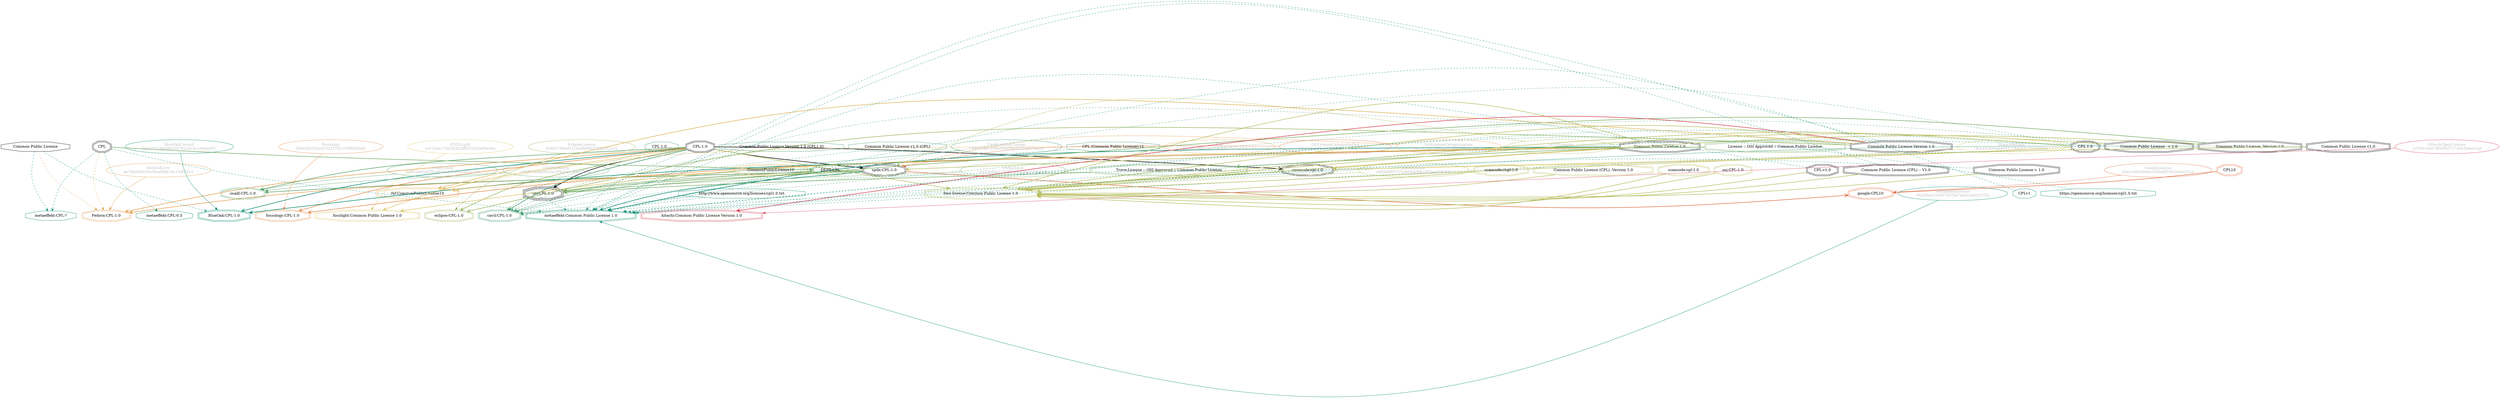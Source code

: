 strict digraph {
    node [shape=box];
    graph [splines=curved];
    1330 [label="SPDXLicense\n425c2990c63a7bbc43c514e832029f38"
         ,fontcolor=gray
         ,color="#b8bf62"
         ,fillcolor="beige;1"
         ,shape=ellipse];
    1331 [label="spdx:CPL-1.0"
         ,shape=doubleoctagon];
    1332 [label="CPL-1.0"
         ,shape=doubleoctagon];
    1333 [label="Common Public License 1.0"
         ,shape=doubleoctagon];
    4970 [label="OSILicense\n1b25360ae22b0ff7f493f946740b479c"
         ,fontcolor=gray
         ,color="#78ab63"
         ,fillcolor="beige;1"
         ,shape=ellipse];
    4971 [label="osi:CPL-1.0"
         ,shape=tripleoctagon];
    4972 [label="Common Public License, Version 1.0"
         ,shape=doubleoctagon];
    4973 [label="DEP5:CPL"
         ,color="#78ab63"
         ,shape=doubleoctagon];
    4974 [label=CPL
         ,shape=doubleoctagon];
    4975 [label="Trove:License :: OSI Approved :: Common Public License"
         ,color="#78ab63"
         ,shape=doubleoctagon];
    4976 [label="License :: OSI Approved :: Common Public License"
         ,color="#78ab63"
         ,shape=doubleoctagon];
    5647 [label="GoogleLicense\nd0e1cd6d4b6bbcf26af85003dda257a4"
         ,fontcolor=gray
         ,color="#e06f45"
         ,fillcolor="beige;1"
         ,shape=ellipse];
    5648 [label="google:CPL10"
         ,color="#e06f45"
         ,shape=doubleoctagon];
    5649 [label=CPL10
         ,color="#e06f45"
         ,shape=doubleoctagon];
    6251 [label="FedoraEntry\nae74b9eb01fe1f9cafb8419c13f87823"
         ,fontcolor=gray
         ,color="#e09d4b"
         ,fillcolor="beige;1"
         ,shape=ellipse];
    6252 [label="Fedora:CPL-1.0"
         ,color="#e09d4b"
         ,shape=doubleoctagon];
    6253 [label="Common Public License"
         ,shape=octagon];
    9385 [label="BlueOakCouncil\nbdc103289ef65c08782cbb4c1e9ebd50"
         ,fontcolor=gray
         ,color="#00876c"
         ,fillcolor="beige;1"
         ,shape=ellipse];
    9386 [label="BlueOak:CPL-1.0"
         ,color="#00876c"
         ,shape=doubleoctagon];
    9525 [label="OSADLRule\n345e44d34838188b91b5b6f46d41235e"
         ,fontcolor=gray
         ,color="#58a066"
         ,fillcolor="beige;1"
         ,shape=ellipse];
    9526 [label="osadl:CPL-1.0"
         ,color="#58a066"
         ,shape=doubleoctagon];
    9838 [label="OSADLMatrix\nc52f873d4ad6c9a2cf4cba1c5d1732ab"
         ,fontcolor=gray
         ,color="#58a066"
         ,fillcolor="beige;1"
         ,shape=ellipse];
    10125 [label="FSF\nbb4a8776b4bfd758d00aabd5eb581315"
          ,fontcolor=gray
          ,color="#deb256"
          ,fillcolor="beige;1"
          ,shape=ellipse];
    10126 [label="fsf:CommonPublicLicense10"
          ,color="#deb256"
          ,shape=doubleoctagon];
    10127 [label=CommonPublicLicense10
          ,color="#deb256"
          ,shape=doubleoctagon];
    10128 [label="Common Public License Version 1.0"
          ,shape=doubleoctagon];
    14246 [label="ScancodeData\n5e1431be5eb69327c8452637e0cf4843"
          ,fontcolor=gray
          ,color="#dac767"
          ,fillcolor="beige;1"
          ,shape=ellipse];
    14247 [label="scancode:cpl-1.0"
          ,shape=doubleoctagon];
    14248 [label="CPL 1.0"
          ,shape=doubleoctagon];
    26113 [label="Fossology\n6fb93b035e2d2521f75f1200ffbf30d8"
          ,fontcolor=gray
          ,color="#e18745"
          ,fillcolor="beige;1"
          ,shape=ellipse];
    26114 [label="fossology:CPL-1.0"
          ,color="#e18745"
          ,shape=doubleoctagon];
    28639 [label="OrtLicenseCategorization\ndd15d81887c458207d241de241757795"
          ,fontcolor=gray
          ,color="#e06f45"
          ,fillcolor="beige;1"
          ,shape=ellipse];
    35437 [label="OrtLicenseCategorization\nf5dc5c5d04659afb216fd0ee0a27ca2b"
          ,fontcolor=gray
          ,color="#e09d4b"
          ,fillcolor="beige;1"
          ,shape=ellipse];
    36706 [label="CavilLicenseChange\n72ee019d1028e3db889e8a553917ad1b"
          ,fontcolor=gray
          ,color="#379469"
          ,fillcolor="beige;1"
          ,shape=ellipse];
    36707 [label="cavil:CPL-1.0"
          ,color="#379469"
          ,shape=doubleoctagon];
    36708 [label="CPL (Common Public License) v1"
          ,color="#379469"
          ,shape=octagon];
    36709 [label="CPL 1.0 ..."
          ,color="#379469"
          ,shape=octagon];
    36710 [label="Common Public License - v 1.0"
          ,shape=doubleoctagon];
    36711 [label="Common Public License Version 1.0 (CPL1.0)"
          ,color="#379469"
          ,shape=octagon];
    36712 [label="Common Public License v1.0"
          ,shape=doubleoctagon];
    36713 [label="Common Public License v1.0 (CPL)"
          ,color="#379469"
          ,shape=octagon];
    40550 [label="MetaeffektLicense\n66d48e418d507fb76e70a6cc4bd32792"
          ,fontcolor=gray
          ,color="#00876c"
          ,fillcolor="beige;1"
          ,shape=ellipse];
    40551 [label="metaeffekt:Common Public License 1.0"
          ,color="#00876c"
          ,shape=doubleoctagon];
    40552 [label="CPL-v1.0"
          ,shape=doubleoctagon];
    40553 [label="Common Public License (CPL) -- V1.0"
          ,shape=doubleoctagon];
    40554 [label="Common Public License v. 1.0"
          ,shape=doubleoctagon];
    40555 [label=CPLv1
          ,color="#00876c"
          ,shape=octagon];
    40556 [label="https://opensource.org/licenses/cpl1.0.txt"
          ,color="#00876c"
          ,shape=octagon];
    40558 [label="http://www.opensource.org/licenses/cpl1.0.txt"
          ,color="#00876c"
          ,shape=octagon];
    40561 [label="metaeffekt:CPL-0.5"
          ,color="#00876c"
          ,shape=octagon];
    40565 [label="metaeffekt:CPL-?"
          ,color="#00876c"
          ,shape=octagon];
    50455 [label="FossLicense\nab0dd849707a9d0bb506197aae2b63bb"
          ,fontcolor=gray
          ,color="#b8bf62"
          ,fillcolor="beige;1"
          ,shape=ellipse];
    50456 [label="foss-license:Common Public License 1.0"
          ,color="#b8bf62"
          ,shape=doubleoctagon];
    50457 [label="scancode://cpl-1.0"
          ,color="#b8bf62"
          ,shape=doubleoctagon];
    50458 [label="Common Public License (CPL), Version 1.0"
          ,color="#b8bf62"
          ,shape=doubleoctagon];
    50459 [label="scancode:cpl-1.0"
          ,color="#b8bf62"
          ,shape=doubleoctagon];
    50460 [label="osi:CPL-1.0"
          ,color="#b8bf62"
          ,shape=doubleoctagon];
    50958 [label="FOSSLight\nec01d4e1763283b2fff653c50e09a6ee"
          ,fontcolor=gray
          ,color="#dac767"
          ,fillcolor="beige;1"
          ,shape=ellipse];
    50959 [label="fosslight:Common Public License 1.0"
          ,color="#dac767"
          ,shape=doubleoctagon];
    51278 [label="HitachiOpenLicense\n1d76919e87f809f4f7173645f4ece1af"
          ,fontcolor=gray
          ,color="#d43d51"
          ,fillcolor="beige;1"
          ,shape=ellipse];
    51279 [label="hitachi:Common Public License Version 1.0"
          ,color="#d43d51"
          ,shape=doubleoctagon];
    54268 [label="EclipseLicense\n50f06736bef1f14eb89693768bc02e34"
          ,fontcolor=gray
          ,color="#98b561"
          ,fillcolor="beige;1"
          ,shape=ellipse];
    54269 [label="eclipse:CPL-1.0"
          ,color="#98b561"
          ,shape=doubleoctagon];
    1330 -> 1331 [weight=0.5
                 ,color="#b8bf62"];
    1331 -> 4971 [style=bold
                 ,arrowhead=vee
                 ,weight=0.7
                 ,color="#78ab63"];
    1331 -> 5648 [style=bold
                 ,arrowhead=vee
                 ,weight=0.7
                 ,color="#e06f45"];
    1331 -> 6252 [style=bold
                 ,arrowhead=vee
                 ,weight=0.7
                 ,color="#e09d4b"];
    1331 -> 9526 [style=bold
                 ,arrowhead=vee
                 ,weight=0.7
                 ,color="#58a066"];
    1331 -> 10126 [style=dashed
                  ,arrowhead=vee
                  ,weight=0.5
                  ,color="#deb256"];
    1331 -> 40551 [style=bold
                  ,arrowhead=vee
                  ,weight=0.7
                  ,color="#00876c"];
    1332 -> 1331 [style=bold
                 ,arrowhead=vee
                 ,weight=0.7];
    1332 -> 4971 [style=bold
                 ,arrowhead=vee
                 ,weight=0.7];
    1332 -> 6252 [style=bold
                 ,arrowhead=vee
                 ,weight=0.7
                 ,color="#e09d4b"];
    1332 -> 9386 [style=bold
                 ,arrowhead=vee
                 ,weight=0.7
                 ,color="#00876c"];
    1332 -> 9526 [style=bold
                 ,arrowhead=vee
                 ,weight=0.7
                 ,color="#58a066"];
    1332 -> 14247 [style=bold
                  ,arrowhead=vee
                  ,weight=0.7];
    1332 -> 26114 [style=bold
                  ,arrowhead=vee
                  ,weight=0.7
                  ,color="#e18745"];
    1332 -> 36707 [style=bold
                  ,arrowhead=vee
                  ,weight=0.7
                  ,color="#379469"];
    1332 -> 36707 [style=bold
                  ,arrowhead=vee
                  ,weight=0.7
                  ,color="#379469"];
    1332 -> 40551 [style=dashed
                  ,arrowhead=vee
                  ,weight=0.5
                  ,color="#00876c"];
    1332 -> 50456 [style=bold
                  ,arrowhead=vee
                  ,weight=0.7
                  ,color="#b8bf62"];
    1332 -> 50959 [style=bold
                  ,arrowhead=vee
                  ,weight=0.7
                  ,color="#dac767"];
    1332 -> 54269 [style=bold
                  ,arrowhead=vee
                  ,weight=0.7
                  ,color="#98b561"];
    1333 -> 1331 [style=bold
                 ,arrowhead=vee
                 ,weight=0.7
                 ,color="#b8bf62"];
    1333 -> 9386 [style=bold
                 ,arrowhead=vee
                 ,weight=0.7
                 ,color="#00876c"];
    1333 -> 14247 [style=bold
                  ,arrowhead=vee
                  ,weight=0.7
                  ,color="#dac767"];
    1333 -> 26114 [style=bold
                  ,arrowhead=vee
                  ,weight=0.7
                  ,color="#e18745"];
    1333 -> 40551 [style=bold
                  ,arrowhead=vee
                  ,weight=0.7
                  ,color="#00876c"];
    1333 -> 40551 [style=bold
                  ,arrowhead=vee
                  ,weight=0.7
                  ,color="#00876c"];
    1333 -> 50456 [style=bold
                  ,arrowhead=vee
                  ,weight=0.7
                  ,color="#b8bf62"];
    1333 -> 50959 [style=bold
                  ,arrowhead=vee
                  ,weight=0.7
                  ,color="#dac767"];
    4970 -> 4971 [weight=0.5
                 ,color="#78ab63"];
    4971 -> 40551 [style=dashed
                  ,arrowhead=vee
                  ,weight=0.5
                  ,color="#00876c"];
    4972 -> 4971 [style=bold
                 ,arrowhead=vee
                 ,weight=0.7
                 ,color="#78ab63"];
    4972 -> 40551 [style=dashed
                  ,arrowhead=vee
                  ,weight=0.5
                  ,color="#00876c"];
    4972 -> 50456 [style=bold
                  ,arrowhead=vee
                  ,weight=0.7
                  ,color="#b8bf62"];
    4973 -> 4971 [style=bold
                 ,arrowhead=vee
                 ,weight=0.7
                 ,color="#78ab63"];
    4974 -> 4973 [style=bold
                 ,arrowhead=vee
                 ,weight=0.7
                 ,color="#78ab63"];
    4974 -> 6252 [style=dashed
                 ,arrowhead=vee
                 ,weight=0.5
                 ,color="#e09d4b"];
    4974 -> 40551 [style=dashed
                  ,arrowhead=vee
                  ,weight=0.5
                  ,color="#00876c"];
    4974 -> 40561 [style=dashed
                  ,arrowhead=vee
                  ,weight=0.5
                  ,color="#00876c"];
    4974 -> 40565 [style=dashed
                  ,arrowhead=vee
                  ,weight=0.5
                  ,color="#00876c"];
    4975 -> 4971 [style=bold
                 ,arrowhead=vee
                 ,weight=0.7
                 ,color="#78ab63"];
    4976 -> 4975 [style=bold
                 ,arrowhead=vee
                 ,weight=0.7
                 ,color="#78ab63"];
    5647 -> 5648 [weight=0.5
                 ,color="#e06f45"];
    5649 -> 5648 [style=bold
                 ,arrowhead=vee
                 ,weight=0.7
                 ,color="#e06f45"];
    6251 -> 6252 [weight=0.5
                 ,color="#e09d4b"];
    6253 -> 6252 [style=dashed
                 ,arrowhead=vee
                 ,weight=0.5
                 ,color="#e09d4b"];
    6253 -> 9386 [style=dashed
                 ,arrowhead=vee
                 ,weight=0.5
                 ,color="#00876c"];
    6253 -> 40565 [style=dashed
                  ,arrowhead=vee
                  ,weight=0.5
                  ,color="#00876c"];
    9385 -> 9386 [weight=0.5
                 ,color="#00876c"];
    9525 -> 9526 [weight=0.5
                 ,color="#58a066"];
    9838 -> 9526 [weight=0.5
                 ,color="#58a066"];
    10125 -> 10126 [weight=0.5
                   ,color="#deb256"];
    10127 -> 10126 [style=bold
                   ,arrowhead=vee
                   ,weight=0.7
                   ,color="#deb256"];
    10128 -> 10126 [style=bold
                   ,arrowhead=vee
                   ,weight=0.7
                   ,color="#deb256"];
    10128 -> 36707 [style=dashed
                   ,arrowhead=vee
                   ,weight=0.5
                   ,color="#379469"];
    10128 -> 40551 [style=dashed
                   ,arrowhead=vee
                   ,weight=0.5
                   ,color="#00876c"];
    10128 -> 50456 [style=bold
                   ,arrowhead=vee
                   ,weight=0.7
                   ,color="#b8bf62"];
    10128 -> 51279 [style=bold
                   ,arrowhead=vee
                   ,weight=0.7
                   ,color="#d43d51"];
    10128 -> 54269 [style=bold
                   ,arrowhead=vee
                   ,weight=0.7
                   ,color="#98b561"];
    14246 -> 14247 [weight=0.5
                   ,color="#dac767"];
    14247 -> 40551 [style=dashed
                   ,arrowhead=vee
                   ,weight=0.5
                   ,color="#00876c"];
    14247 -> 50456 [style=bold
                   ,arrowhead=vee
                   ,weight=0.7
                   ,color="#b8bf62"];
    14248 -> 14247 [style=bold
                   ,arrowhead=vee
                   ,weight=0.7
                   ,color="#dac767"];
    14248 -> 36707 [style=dashed
                   ,arrowhead=vee
                   ,weight=0.5
                   ,color="#379469"];
    14248 -> 40551 [style=dashed
                   ,arrowhead=vee
                   ,weight=0.5
                   ,color="#00876c"];
    14248 -> 50456 [style=bold
                   ,arrowhead=vee
                   ,weight=0.7
                   ,color="#b8bf62"];
    26113 -> 26114 [weight=0.5
                   ,color="#e18745"];
    28639 -> 1331 [weight=0.5
                  ,color="#e06f45"];
    35437 -> 1331 [weight=0.5
                  ,color="#e09d4b"];
    36706 -> 36707 [weight=0.5
                   ,color="#379469"];
    36708 -> 36707 [style=dashed
                   ,arrowhead=vee
                   ,weight=0.5
                   ,color="#379469"];
    36709 -> 36707 [style=dashed
                   ,arrowhead=vee
                   ,weight=0.5
                   ,color="#379469"];
    36710 -> 36707 [style=dashed
                   ,arrowhead=vee
                   ,weight=0.5
                   ,color="#379469"];
    36710 -> 40551 [style=dashed
                   ,arrowhead=vee
                   ,weight=0.5
                   ,color="#00876c"];
    36710 -> 50456 [style=bold
                   ,arrowhead=vee
                   ,weight=0.7
                   ,color="#b8bf62"];
    36711 -> 36707 [style=dashed
                   ,arrowhead=vee
                   ,weight=0.5
                   ,color="#379469"];
    36712 -> 36707 [style=dashed
                   ,arrowhead=vee
                   ,weight=0.5
                   ,color="#379469"];
    36712 -> 40551 [style=dashed
                   ,arrowhead=vee
                   ,weight=0.5
                   ,color="#00876c"];
    36712 -> 50456 [style=bold
                   ,arrowhead=vee
                   ,weight=0.7
                   ,color="#b8bf62"];
    36713 -> 36707 [style=dashed
                   ,arrowhead=vee
                   ,weight=0.5
                   ,color="#379469"];
    40550 -> 40551 [weight=0.5
                   ,color="#00876c"];
    40552 -> 40551 [style=dashed
                   ,arrowhead=vee
                   ,weight=0.5
                   ,color="#00876c"];
    40552 -> 50456 [style=bold
                   ,arrowhead=vee
                   ,weight=0.7
                   ,color="#b8bf62"];
    40553 -> 40551 [style=dashed
                   ,arrowhead=vee
                   ,weight=0.5
                   ,color="#00876c"];
    40553 -> 50456 [style=bold
                   ,arrowhead=vee
                   ,weight=0.7
                   ,color="#b8bf62"];
    40554 -> 40551 [style=dashed
                   ,arrowhead=vee
                   ,weight=0.5
                   ,color="#00876c"];
    40554 -> 50456 [style=bold
                   ,arrowhead=vee
                   ,weight=0.7
                   ,color="#b8bf62"];
    40555 -> 40551 [style=dashed
                   ,arrowhead=vee
                   ,weight=0.5
                   ,color="#00876c"];
    40556 -> 40551 [style=dashed
                   ,arrowhead=vee
                   ,weight=0.5
                   ,color="#00876c"];
    40558 -> 40551 [style=dashed
                   ,arrowhead=vee
                   ,weight=0.5
                   ,color="#00876c"];
    50455 -> 50456 [weight=0.5
                   ,color="#b8bf62"];
    50457 -> 50456 [style=bold
                   ,arrowhead=vee
                   ,weight=0.7
                   ,color="#b8bf62"];
    50458 -> 50456 [style=bold
                   ,arrowhead=vee
                   ,weight=0.7
                   ,color="#b8bf62"];
    50459 -> 50456 [style=bold
                   ,arrowhead=vee
                   ,weight=0.7
                   ,color="#b8bf62"];
    50460 -> 50456 [style=bold
                   ,arrowhead=vee
                   ,weight=0.7
                   ,color="#b8bf62"];
    50958 -> 50959 [weight=0.5
                   ,color="#dac767"];
    51278 -> 51279 [weight=0.5
                   ,color="#d43d51"];
    54268 -> 54269 [weight=0.5
                   ,color="#98b561"];
}
